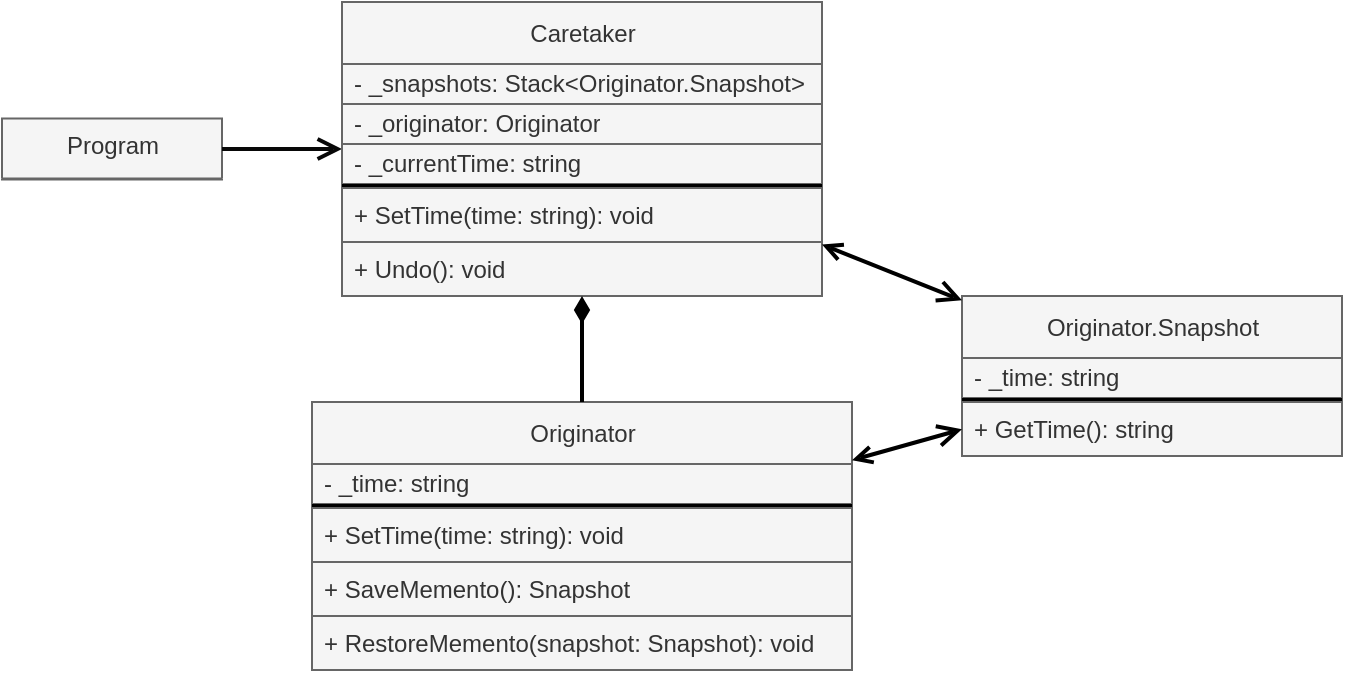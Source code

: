 <mxfile>
    <diagram id="n-HU4fG1coUEZPLs6XPE" name="Page-1">
        <mxGraphModel dx="1059" dy="568" grid="1" gridSize="10" guides="1" tooltips="1" connect="1" arrows="1" fold="1" page="1" pageScale="1" pageWidth="1169" pageHeight="827" background="#ffffff" math="0" shadow="0">
            <root>
                <mxCell id="0"/>
                <mxCell id="1" parent="0"/>
                <mxCell id="7" value="&lt;span style=&quot;font-weight: 400;&quot;&gt;Originator&lt;br&gt;&lt;/span&gt;" style="swimlane;fontStyle=1;align=center;verticalAlign=middle;childLayout=stackLayout;horizontal=1;startSize=31;horizontalStack=0;resizeParent=1;resizeParentMax=0;resizeLast=0;collapsible=0;marginBottom=0;html=1;fillColor=#f5f5f5;fontColor=#333333;strokeColor=#666666;" parent="1" vertex="1">
                    <mxGeometry x="165" y="210" width="270" height="134" as="geometry"/>
                </mxCell>
                <mxCell id="95" value="- _time: string" style="text;html=1;strokeColor=#666666;fillColor=#f5f5f5;align=left;verticalAlign=middle;spacingLeft=4;spacingRight=4;overflow=hidden;rotatable=0;points=[[0,0.5],[1,0.5]];portConstraint=eastwest;fontColor=#333333;" parent="7" vertex="1">
                    <mxGeometry y="31" width="270" height="20" as="geometry"/>
                </mxCell>
                <mxCell id="96" value="" style="line;strokeWidth=2;align=left;verticalAlign=middle;spacingTop=-1;spacingLeft=3;spacingRight=3;rotatable=0;labelPosition=right;points=[];portConstraint=eastwest;labelBackgroundColor=#D1AEFC;labelBorderColor=none;shadow=0;" parent="7" vertex="1">
                    <mxGeometry y="51" width="270" height="2" as="geometry"/>
                </mxCell>
                <mxCell id="8" value="+ SetTime(time: string): void" style="text;html=1;strokeColor=#666666;fillColor=#f5f5f5;align=left;verticalAlign=middle;spacingLeft=4;spacingRight=4;overflow=hidden;rotatable=0;points=[[0,0.5],[1,0.5]];portConstraint=eastwest;fontColor=#333333;" parent="7" vertex="1">
                    <mxGeometry y="53" width="270" height="27" as="geometry"/>
                </mxCell>
                <mxCell id="73" value="+&amp;nbsp;SaveMemento(): Snapshot" style="text;html=1;strokeColor=#666666;fillColor=#f5f5f5;align=left;verticalAlign=middle;spacingLeft=4;spacingRight=4;overflow=hidden;rotatable=0;points=[[0,0.5],[1,0.5]];portConstraint=eastwest;fontColor=#333333;" parent="7" vertex="1">
                    <mxGeometry y="80" width="270" height="27" as="geometry"/>
                </mxCell>
                <mxCell id="134" value="+ RestoreMemento(snapshot: Snapshot): void" style="text;html=1;strokeColor=#666666;fillColor=#f5f5f5;align=left;verticalAlign=middle;spacingLeft=4;spacingRight=4;overflow=hidden;rotatable=0;points=[[0,0.5],[1,0.5]];portConstraint=eastwest;fontColor=#333333;" vertex="1" parent="7">
                    <mxGeometry y="107" width="270" height="27" as="geometry"/>
                </mxCell>
                <mxCell id="25" value="Program" style="swimlane;fontStyle=0;align=center;verticalAlign=top;childLayout=stackLayout;horizontal=1;startSize=30;horizontalStack=0;resizeParent=1;resizeParentMax=0;resizeLast=0;collapsible=0;marginBottom=0;html=1;fillColor=#f5f5f5;fontColor=#333333;strokeColor=#666666;" parent="1" vertex="1">
                    <mxGeometry x="10" y="68.25" width="110" height="30.5" as="geometry"/>
                </mxCell>
                <mxCell id="36" value="" style="endArrow=open;startArrow=none;endFill=0;startFill=0;endSize=8;html=1;verticalAlign=bottom;labelBackgroundColor=none;strokeWidth=2;sketch=0;fillColor=#f5f5f5;strokeColor=#080808;" parent="1" source="25" target="136" edge="1">
                    <mxGeometry width="160" relative="1" as="geometry">
                        <mxPoint x="530" y="85.5" as="sourcePoint"/>
                        <mxPoint x="690" y="85.5" as="targetPoint"/>
                    </mxGeometry>
                </mxCell>
                <mxCell id="127" value="&lt;span style=&quot;font-weight: 400;&quot;&gt;Originator.Snapshot&lt;br&gt;&lt;/span&gt;" style="swimlane;fontStyle=1;align=center;verticalAlign=middle;childLayout=stackLayout;horizontal=1;startSize=31;horizontalStack=0;resizeParent=1;resizeParentMax=0;resizeLast=0;collapsible=0;marginBottom=0;html=1;fillColor=#f5f5f5;fontColor=#333333;strokeColor=#666666;" vertex="1" parent="1">
                    <mxGeometry x="490" y="157" width="190" height="80" as="geometry"/>
                </mxCell>
                <mxCell id="135" value="- _time: string" style="text;html=1;strokeColor=#666666;fillColor=#f5f5f5;align=left;verticalAlign=middle;spacingLeft=4;spacingRight=4;overflow=hidden;rotatable=0;points=[[0,0.5],[1,0.5]];portConstraint=eastwest;fontColor=#333333;" vertex="1" parent="127">
                    <mxGeometry y="31" width="190" height="20" as="geometry"/>
                </mxCell>
                <mxCell id="129" value="" style="line;strokeWidth=2;align=left;verticalAlign=middle;spacingTop=-1;spacingLeft=3;spacingRight=3;rotatable=0;labelPosition=right;points=[];portConstraint=eastwest;labelBackgroundColor=#D1AEFC;labelBorderColor=none;shadow=0;" vertex="1" parent="127">
                    <mxGeometry y="51" width="190" height="2" as="geometry"/>
                </mxCell>
                <mxCell id="131" value="+&amp;nbsp;GetTime(): string" style="text;html=1;strokeColor=#666666;fillColor=#f5f5f5;align=left;verticalAlign=middle;spacingLeft=4;spacingRight=4;overflow=hidden;rotatable=0;points=[[0,0.5],[1,0.5]];portConstraint=eastwest;fontColor=#333333;" vertex="1" parent="127">
                    <mxGeometry y="53" width="190" height="27" as="geometry"/>
                </mxCell>
                <mxCell id="133" value="" style="endArrow=open;startArrow=open;endFill=0;startFill=0;endSize=8;html=1;verticalAlign=bottom;labelBackgroundColor=none;strokeWidth=2;strokeColor=#000000;" edge="1" parent="1" source="7" target="127">
                    <mxGeometry width="160" relative="1" as="geometry">
                        <mxPoint x="230" y="468.5" as="sourcePoint"/>
                        <mxPoint x="390" y="468.5" as="targetPoint"/>
                    </mxGeometry>
                </mxCell>
                <mxCell id="136" value="&lt;span style=&quot;font-weight: 400;&quot;&gt;Caretaker&lt;br&gt;&lt;/span&gt;" style="swimlane;fontStyle=1;align=center;verticalAlign=middle;childLayout=stackLayout;horizontal=1;startSize=31;horizontalStack=0;resizeParent=1;resizeParentMax=0;resizeLast=0;collapsible=0;marginBottom=0;html=1;fillColor=#f5f5f5;fontColor=#333333;strokeColor=#666666;" vertex="1" parent="1">
                    <mxGeometry x="180" y="10" width="240" height="147" as="geometry"/>
                </mxCell>
                <mxCell id="137" value="- _snapshots: Stack&amp;lt;Originator.Snapshot&amp;gt;" style="text;html=1;strokeColor=#666666;fillColor=#f5f5f5;align=left;verticalAlign=middle;spacingLeft=4;spacingRight=4;overflow=hidden;rotatable=0;points=[[0,0.5],[1,0.5]];portConstraint=eastwest;fontColor=#333333;" vertex="1" parent="136">
                    <mxGeometry y="31" width="240" height="20" as="geometry"/>
                </mxCell>
                <mxCell id="140" value="- _originator: Originator" style="text;html=1;strokeColor=#666666;fillColor=#f5f5f5;align=left;verticalAlign=middle;spacingLeft=4;spacingRight=4;overflow=hidden;rotatable=0;points=[[0,0.5],[1,0.5]];portConstraint=eastwest;fontColor=#333333;" vertex="1" parent="136">
                    <mxGeometry y="51" width="240" height="20" as="geometry"/>
                </mxCell>
                <mxCell id="141" value="- _currentTime: string" style="text;html=1;strokeColor=#666666;fillColor=#f5f5f5;align=left;verticalAlign=middle;spacingLeft=4;spacingRight=4;overflow=hidden;rotatable=0;points=[[0,0.5],[1,0.5]];portConstraint=eastwest;fontColor=#333333;" vertex="1" parent="136">
                    <mxGeometry y="71" width="240" height="20" as="geometry"/>
                </mxCell>
                <mxCell id="138" value="" style="line;strokeWidth=2;align=left;verticalAlign=middle;spacingTop=-1;spacingLeft=3;spacingRight=3;rotatable=0;labelPosition=right;points=[];portConstraint=eastwest;labelBackgroundColor=#D1AEFC;labelBorderColor=none;shadow=0;" vertex="1" parent="136">
                    <mxGeometry y="91" width="240" height="2" as="geometry"/>
                </mxCell>
                <mxCell id="139" value="+&amp;nbsp;SetTime(time: string): void" style="text;html=1;strokeColor=#666666;fillColor=#f5f5f5;align=left;verticalAlign=middle;spacingLeft=4;spacingRight=4;overflow=hidden;rotatable=0;points=[[0,0.5],[1,0.5]];portConstraint=eastwest;fontColor=#333333;" vertex="1" parent="136">
                    <mxGeometry y="93" width="240" height="27" as="geometry"/>
                </mxCell>
                <mxCell id="142" value="+ Undo(): void" style="text;html=1;strokeColor=#666666;fillColor=#f5f5f5;align=left;verticalAlign=middle;spacingLeft=4;spacingRight=4;overflow=hidden;rotatable=0;points=[[0,0.5],[1,0.5]];portConstraint=eastwest;fontColor=#333333;" vertex="1" parent="136">
                    <mxGeometry y="120" width="240" height="27" as="geometry"/>
                </mxCell>
                <mxCell id="143" value="" style="endArrow=open;startArrow=open;endFill=0;startFill=0;endSize=8;html=1;verticalAlign=bottom;labelBackgroundColor=none;strokeWidth=2;strokeColor=#000000;" edge="1" parent="1" source="136" target="127">
                    <mxGeometry width="160" relative="1" as="geometry">
                        <mxPoint x="330" y="267" as="sourcePoint"/>
                        <mxPoint x="400" y="267" as="targetPoint"/>
                    </mxGeometry>
                </mxCell>
                <mxCell id="144" value="" style="endArrow=none;startArrow=diamondThin;endFill=0;startFill=1;html=1;verticalAlign=bottom;labelBackgroundColor=none;strokeWidth=2;startSize=8;endSize=8;strokeColor=#000000;" edge="1" parent="1" source="136" target="7">
                    <mxGeometry width="160" relative="1" as="geometry">
                        <mxPoint x="390" y="140" as="sourcePoint"/>
                        <mxPoint x="550" y="140" as="targetPoint"/>
                    </mxGeometry>
                </mxCell>
            </root>
        </mxGraphModel>
    </diagram>
</mxfile>